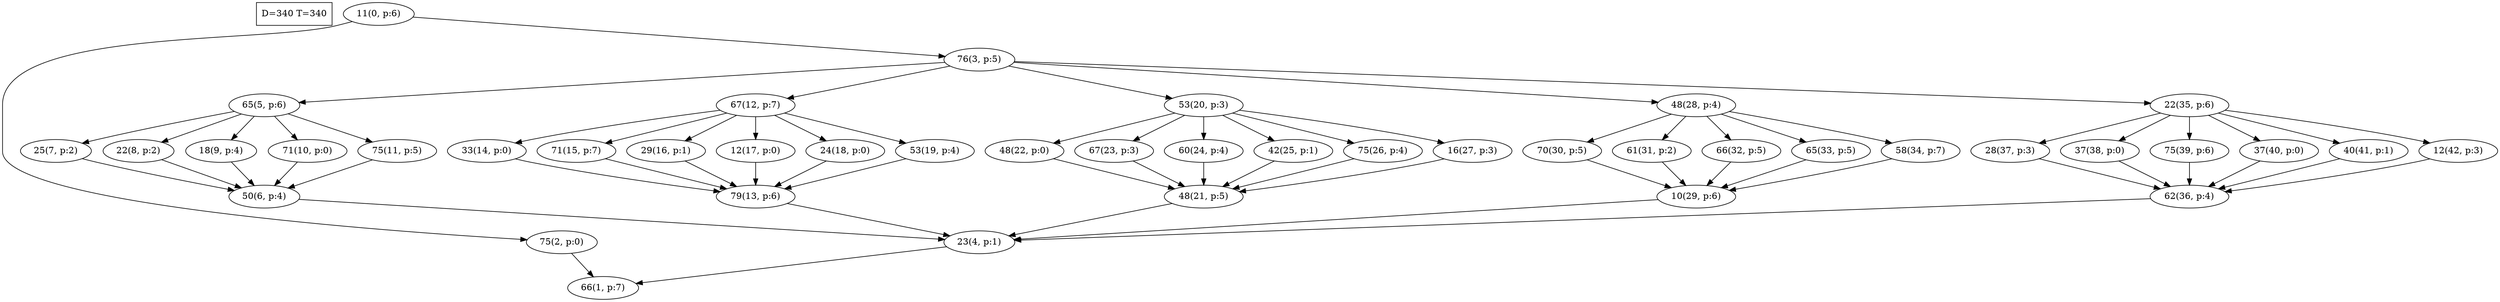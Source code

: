 digraph Task {
i [shape=box, label="D=340 T=340"]; 
0 [label="11(0, p:6)"];
1 [label="66(1, p:7)"];
2 [label="75(2, p:0)"];
3 [label="76(3, p:5)"];
4 [label="23(4, p:1)"];
5 [label="65(5, p:6)"];
6 [label="50(6, p:4)"];
7 [label="25(7, p:2)"];
8 [label="22(8, p:2)"];
9 [label="18(9, p:4)"];
10 [label="71(10, p:0)"];
11 [label="75(11, p:5)"];
12 [label="67(12, p:7)"];
13 [label="79(13, p:6)"];
14 [label="33(14, p:0)"];
15 [label="71(15, p:7)"];
16 [label="29(16, p:1)"];
17 [label="12(17, p:0)"];
18 [label="24(18, p:0)"];
19 [label="53(19, p:4)"];
20 [label="53(20, p:3)"];
21 [label="48(21, p:5)"];
22 [label="48(22, p:0)"];
23 [label="67(23, p:3)"];
24 [label="60(24, p:4)"];
25 [label="42(25, p:1)"];
26 [label="75(26, p:4)"];
27 [label="16(27, p:3)"];
28 [label="48(28, p:4)"];
29 [label="10(29, p:6)"];
30 [label="70(30, p:5)"];
31 [label="61(31, p:2)"];
32 [label="66(32, p:5)"];
33 [label="65(33, p:5)"];
34 [label="58(34, p:7)"];
35 [label="22(35, p:6)"];
36 [label="62(36, p:4)"];
37 [label="28(37, p:3)"];
38 [label="37(38, p:0)"];
39 [label="75(39, p:6)"];
40 [label="37(40, p:0)"];
41 [label="40(41, p:1)"];
42 [label="12(42, p:3)"];
0 -> 2;
0 -> 3;
2 -> 1;
3 -> 5;
3 -> 12;
3 -> 20;
3 -> 28;
3 -> 35;
4 -> 1;
5 -> 7;
5 -> 8;
5 -> 9;
5 -> 10;
5 -> 11;
6 -> 4;
7 -> 6;
8 -> 6;
9 -> 6;
10 -> 6;
11 -> 6;
12 -> 14;
12 -> 15;
12 -> 16;
12 -> 17;
12 -> 18;
12 -> 19;
13 -> 4;
14 -> 13;
15 -> 13;
16 -> 13;
17 -> 13;
18 -> 13;
19 -> 13;
20 -> 22;
20 -> 23;
20 -> 24;
20 -> 25;
20 -> 26;
20 -> 27;
21 -> 4;
22 -> 21;
23 -> 21;
24 -> 21;
25 -> 21;
26 -> 21;
27 -> 21;
28 -> 30;
28 -> 31;
28 -> 32;
28 -> 33;
28 -> 34;
29 -> 4;
30 -> 29;
31 -> 29;
32 -> 29;
33 -> 29;
34 -> 29;
35 -> 37;
35 -> 38;
35 -> 39;
35 -> 40;
35 -> 41;
35 -> 42;
36 -> 4;
37 -> 36;
38 -> 36;
39 -> 36;
40 -> 36;
41 -> 36;
42 -> 36;
}